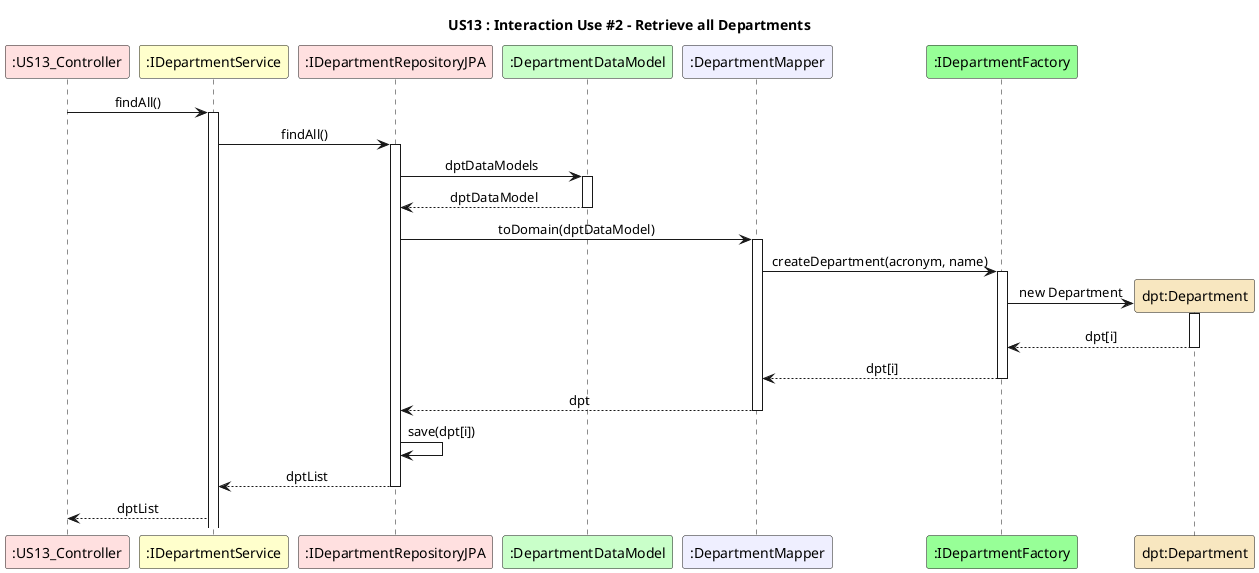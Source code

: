 @startuml

title US13 : Interaction Use #2 - Retrieve all Departments
skinparam sequenceMessageAlign center

participant ":US13_Controller" as controller #implementation
participant ":IDepartmentService" as IdptService #business
participant ":IDepartmentRepositoryJPA" as IdptRepoJPA #implementation
participant ":DepartmentDataModel" as dptDataModel #technology
participant ":DepartmentMapper" as dptMapper #motivation
participant ":IDepartmentFactory" as dptFactory #physical
participant "dpt:Department" as dpt #strategy


controller -> IdptService : findAll()
activate IdptService
IdptService -> IdptRepoJPA : findAll()
activate IdptRepoJPA
IdptRepoJPA -> dptDataModel : dptDataModels
activate dptDataModel
dptDataModel --> IdptRepoJPA : dptDataModel
deactivate dptDataModel
IdptRepoJPA -> dptMapper : toDomain(dptDataModel)
activate dptMapper
dptMapper -> dptFactory : createDepartment(acronym, name)
activate dptFactory
dptFactory -> dpt** : new Department
activate dpt
dpt --> dptFactory : dpt[i]
deactivate dpt
dptFactory --> dptMapper : dpt[i]
deactivate dptFactory
dptMapper --> IdptRepoJPA : dpt
deactivate dptMapper
IdptRepoJPA -> IdptRepoJPA : save(dpt[i])
IdptRepoJPA --> IdptService : dptList
deactivate IdptRepoJPA
IdptService --> controller : dptList
@enduml